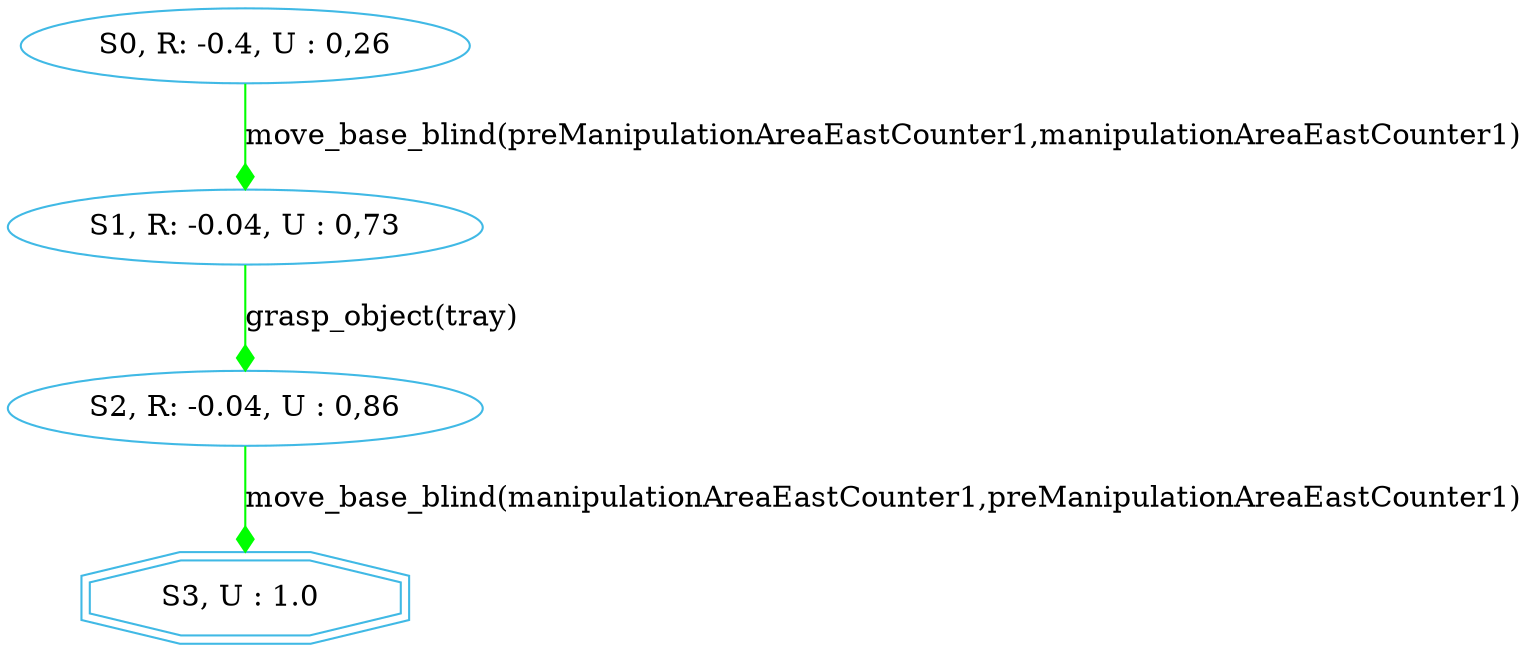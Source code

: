 digraph {
  node [color="#40b9e5" ]
 size="60,17";
"3" [label=" S3, U : 1.0  " shape=doubleoctagon];
"0" [label=" S0, R: -0.4, U : 0,26 "];
"1" [label=" S1, R: -0.04, U : 0,73 "];
"2" [label=" S2, R: -0.04, U : 0,86 "];
"0" -> "1" [ label="move_base_blind(preManipulationAreaEastCounter1,manipulationAreaEastCounter1)"
, arrowhead = diamond , color=green];"1" -> "2" [ label="grasp_object(tray)"
, arrowhead = diamond , color=green];"2" -> "3" [ label="move_base_blind(manipulationAreaEastCounter1,preManipulationAreaEastCounter1)"
, arrowhead = diamond , color=green];}
